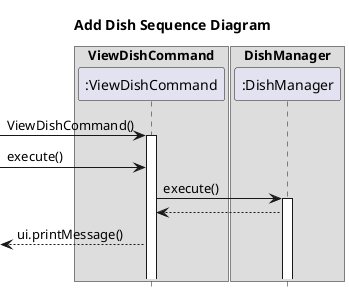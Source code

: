 @startuml
hide footbox
title Add Dish Sequence Diagram

box "ViewDishCommand"
participant ":ViewDishCommand" as ViewDishCommand
endbox

box "DishManager"
participant ":DishManager" as DishManager
endbox

-> ViewDishCommand ++ : ViewDishCommand()
-> ViewDishCommand: execute()
ViewDishCommand -> DishManager ++ : execute()

ViewDishCommand <-- DishManager
<-- ViewDishCommand: ui.printMessage()

|||
@enduml